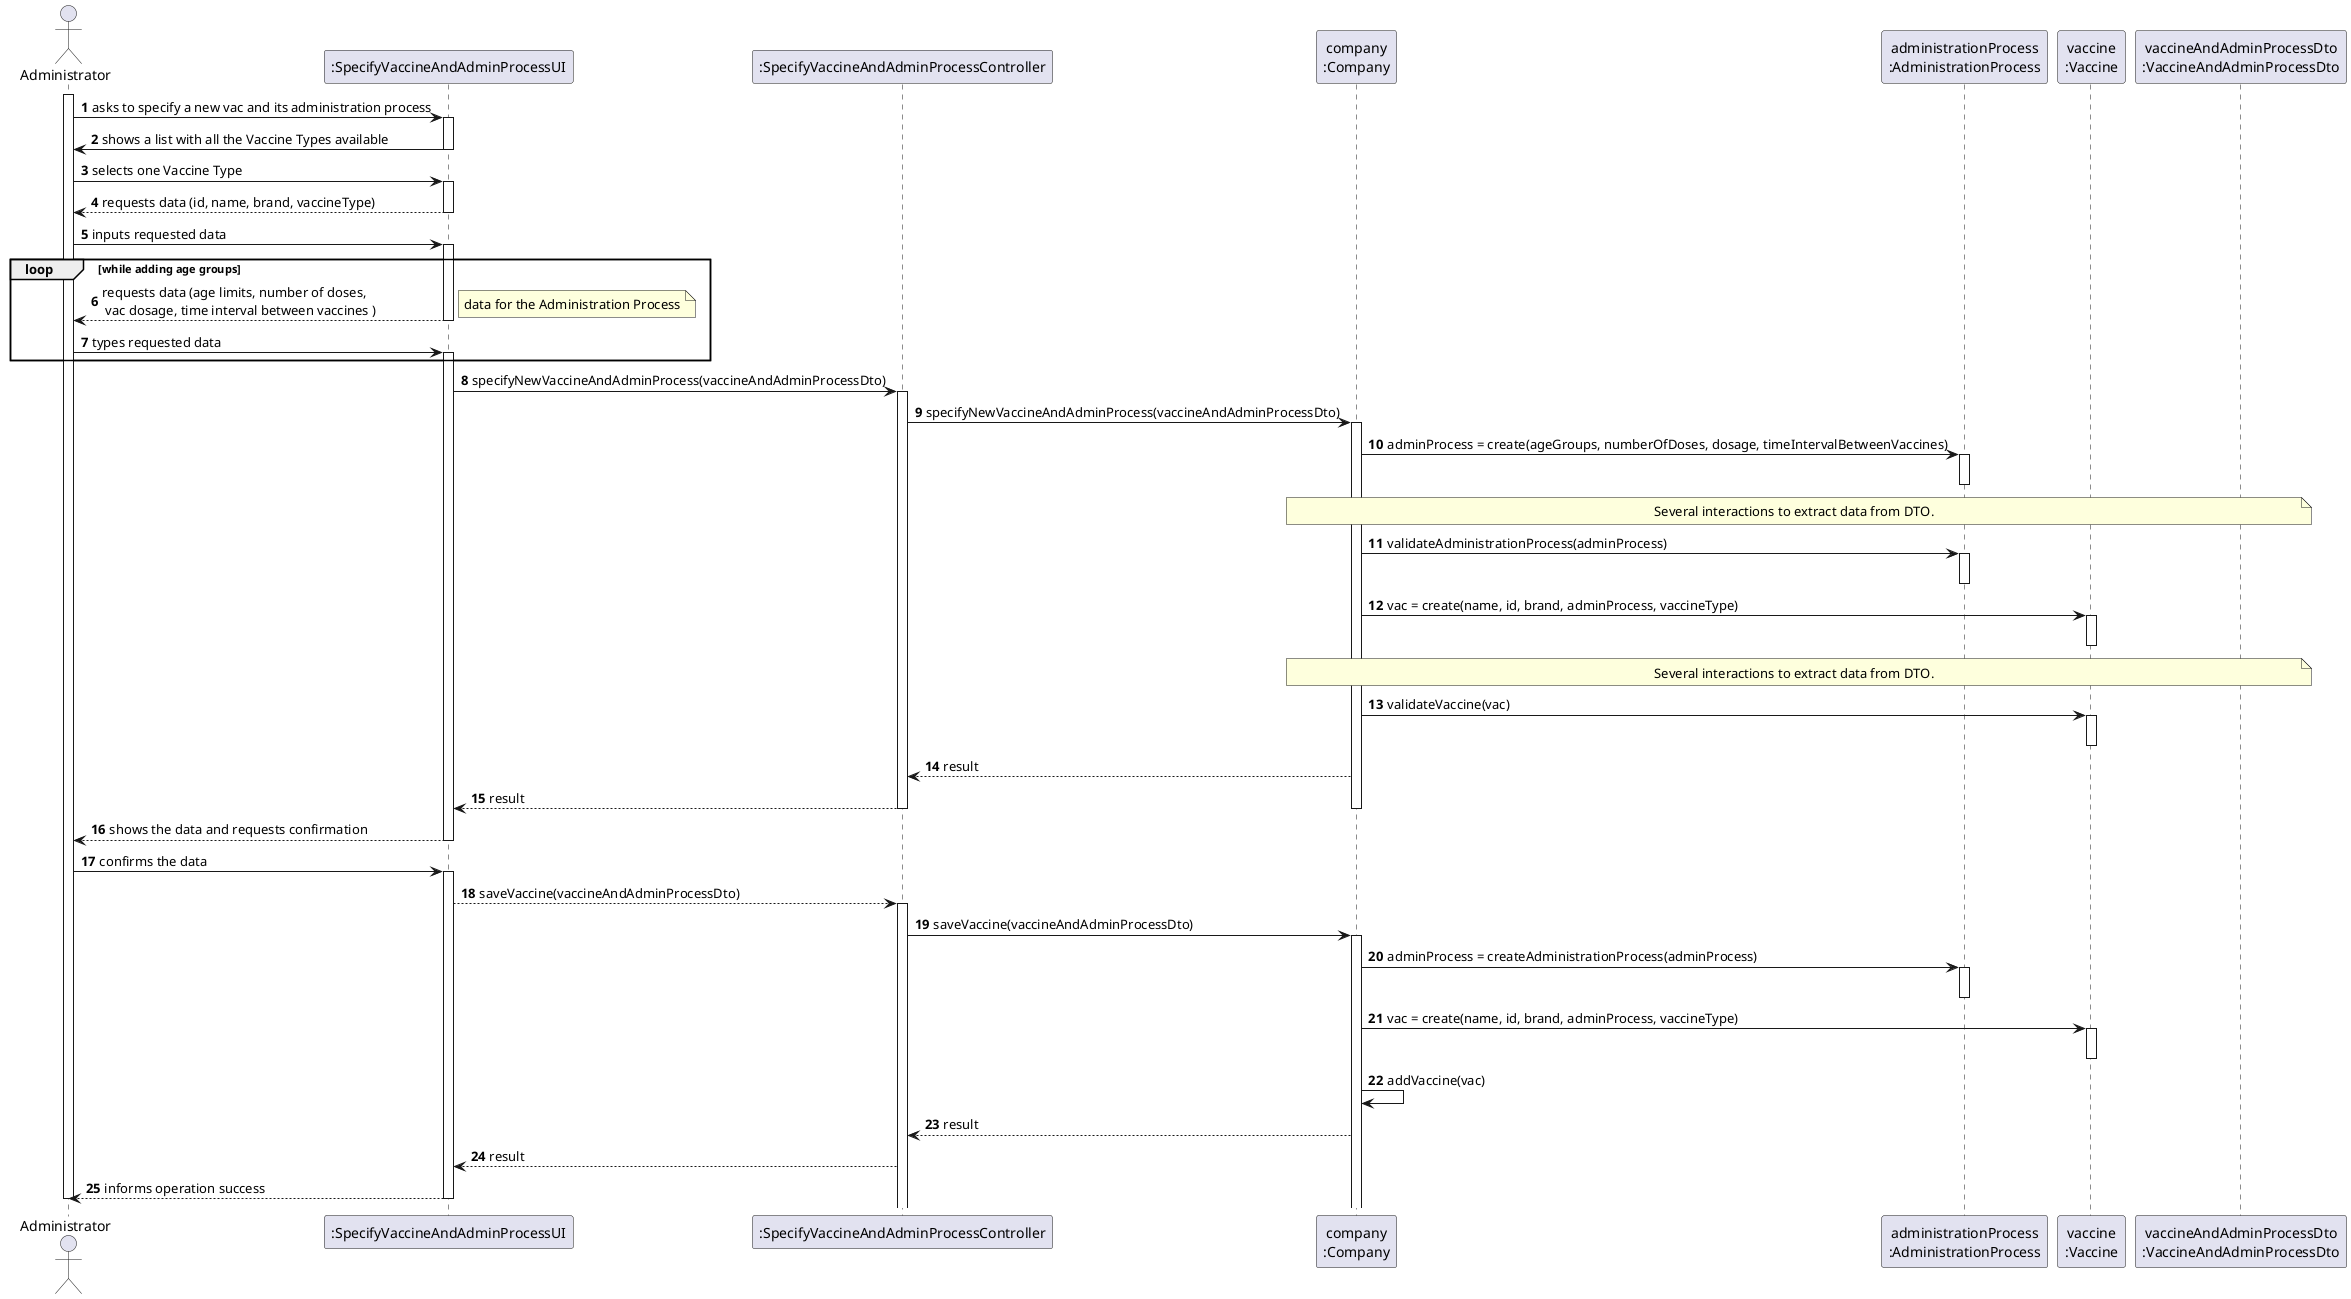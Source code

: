 @startuml

autonumber

actor Administrator as A

participant ":SpecifyVaccineAndAdminProcessUI" as UI
participant ":SpecifyVaccineAndAdminProcessController" as CTRL
participant "company\n:Company" as C
participant "administrationProcess\n:AdministrationProcess" as AP
participant "vaccine\n:Vaccine" as V
participant "vaccineAndAdminProcessDto\n:VaccineAndAdminProcessDto" as DTO

activate A
A -> UI :asks to specify a new vac and its administration process

activate UI
UI-> A : shows a list with all the Vaccine Types available
deactivate UI


A-> UI : selects one Vaccine Type



activate UI
UI --> A : requests data (id, name, brand, vaccineType)
deactivate UI

A -> UI : inputs requested data

activate UI

loop while adding age groups
 UI --> A : requests data (age limits, number of doses,\n vac dosage, time interval between vaccines )

deactivate UI
note right
data for the Administration Process
end note


A -> UI : types requested data
activate UI

end



activate UI
UI -> CTRL : specifyNewVaccineAndAdminProcess(vaccineAndAdminProcessDto)

activate CTRL
CTRL -> C : specifyNewVaccineAndAdminProcess(vaccineAndAdminProcessDto)

activate C
C -> AP : adminProcess = create(ageGroups, numberOfDoses, dosage, timeIntervalBetweenVaccines)

note over C, DTO : Several interactions to extract data from DTO.


activate AP
deactivate AP

C -> AP : validateAdministrationProcess(adminProcess)
activate AP
deactivate AP


C -> V : vac = create(name, id, brand, adminProcess, vaccineType)
note over C, DTO : Several interactions to extract data from DTO.

activate V
deactivate V

C -> V : validateVaccine(vac)
activate V
deactivate V
C --> CTRL : result
CTRL --> UI : result
deactivate CTRL
deactivate C
UI --> A : shows the data and requests confirmation
deactivate UI
A -> UI : confirms the data
activate UI
UI --> CTRL : saveVaccine(vaccineAndAdminProcessDto)

activate CTRL

CTRL -> C : saveVaccine(vaccineAndAdminProcessDto)

activate C
C -> AP : adminProcess = createAdministrationProcess(adminProcess)
activate AP
deactivate AP
C -> V :vac = create(name, id, brand, adminProcess, vaccineType)
activate V
deactivate V

C -> C : addVaccine(vac)



C --> CTRL : result
CTRL ---> UI : result
UI --> A : informs operation success
deactivate UI
deactivate A
@enduml